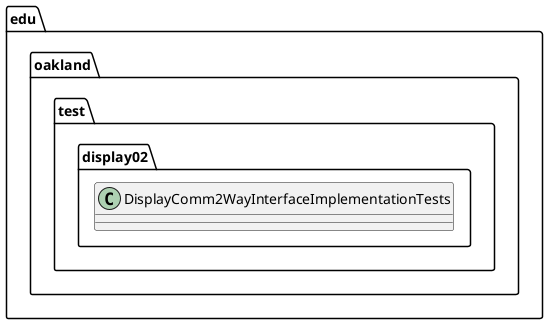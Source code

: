 @startuml DisplayComm2WayInterfaceImplementationTests

package edu.oakland.test.display02 {
    class DisplayComm2WayInterfaceImplementationTests {

    }
}

@enduml